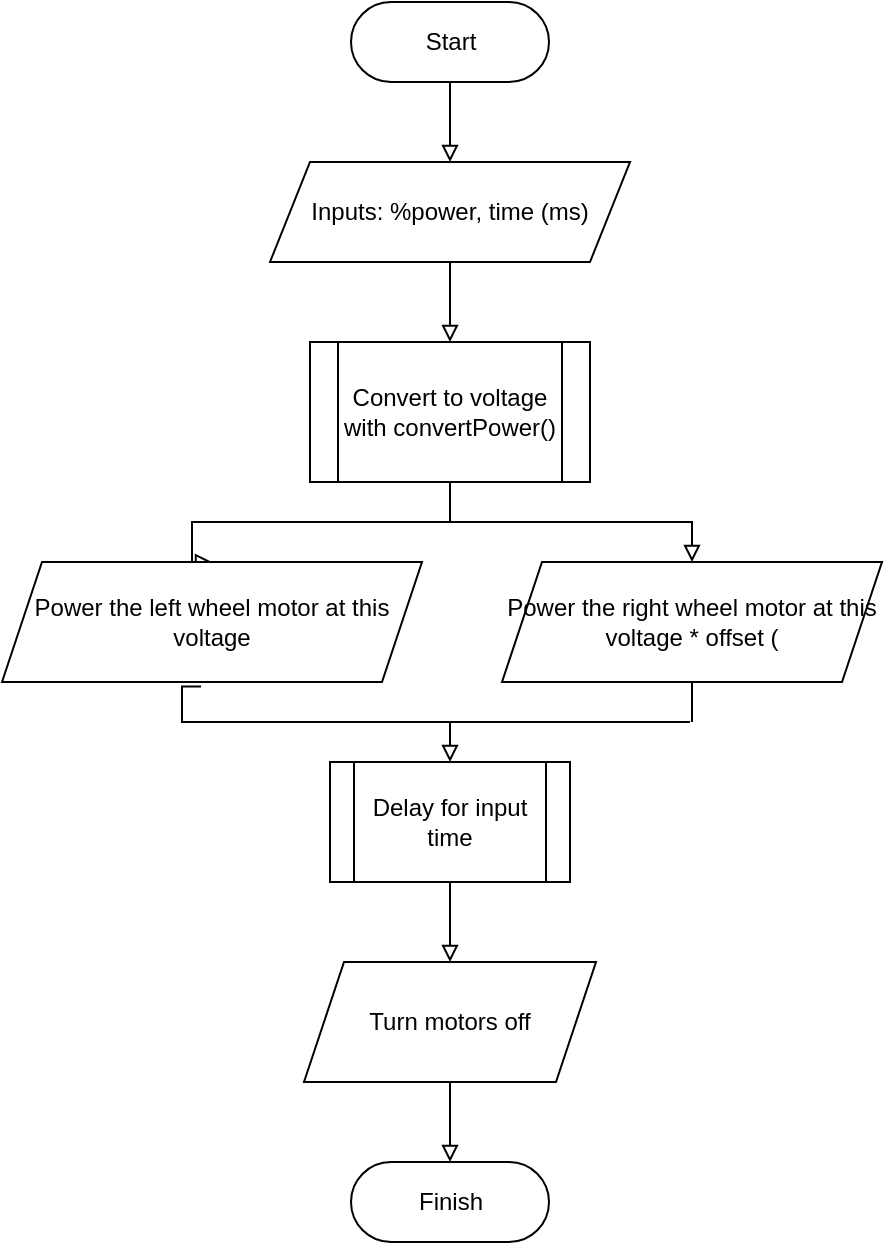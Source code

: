 <mxfile version="24.0.7" type="google">
  <diagram id="C5RBs43oDa-KdzZeNtuy" name="Page-1">
    <mxGraphModel grid="1" page="1" gridSize="10" guides="1" tooltips="1" connect="1" arrows="1" fold="1" pageScale="1" pageWidth="827" pageHeight="1169" math="0" shadow="0">
      <root>
        <mxCell id="WIyWlLk6GJQsqaUBKTNV-0" />
        <mxCell id="WIyWlLk6GJQsqaUBKTNV-1" parent="WIyWlLk6GJQsqaUBKTNV-0" />
        <mxCell id="VDj7Bf72O_zvzCqL81ow-0" value="&lt;font style=&quot;font-size: 12px;&quot;&gt;Inputs: %power, time (ms)&lt;/font&gt;" style="shape=parallelogram;perimeter=parallelogramPerimeter;whiteSpace=wrap;html=1;fixedSize=1;" vertex="1" parent="WIyWlLk6GJQsqaUBKTNV-1">
          <mxGeometry x="324" y="280" width="180" height="50" as="geometry" />
        </mxCell>
        <mxCell id="VDj7Bf72O_zvzCqL81ow-1" value="" style="endArrow=block;html=1;rounded=0;endFill=0;exitX=0.5;exitY=1;exitDx=0;exitDy=0;entryX=0.5;entryY=0;entryDx=0;entryDy=0;" edge="1" parent="WIyWlLk6GJQsqaUBKTNV-1" source="VDj7Bf72O_zvzCqL81ow-0" target="VDj7Bf72O_zvzCqL81ow-3">
          <mxGeometry width="50" height="50" relative="1" as="geometry">
            <mxPoint x="314" y="530" as="sourcePoint" />
            <mxPoint x="414" y="360" as="targetPoint" />
          </mxGeometry>
        </mxCell>
        <mxCell id="VDj7Bf72O_zvzCqL81ow-2" style="edgeStyle=orthogonalEdgeStyle;rounded=0;orthogonalLoop=1;jettySize=auto;html=1;exitX=0.5;exitY=0;exitDx=0;exitDy=0;entryX=0.5;entryY=0;entryDx=0;entryDy=0;endArrow=block;endFill=0;startArrow=block;startFill=0;" edge="1" parent="WIyWlLk6GJQsqaUBKTNV-1" source="VDj7Bf72O_zvzCqL81ow-13" target="VDj7Bf72O_zvzCqL81ow-5">
          <mxGeometry relative="1" as="geometry">
            <mxPoint x="414" y="480" as="targetPoint" />
            <Array as="points">
              <mxPoint x="535" y="460" />
              <mxPoint x="285" y="460" />
            </Array>
          </mxGeometry>
        </mxCell>
        <mxCell id="VDj7Bf72O_zvzCqL81ow-14" style="edgeStyle=orthogonalEdgeStyle;rounded=0;orthogonalLoop=1;jettySize=auto;html=1;exitX=0.5;exitY=1;exitDx=0;exitDy=0;endArrow=none;endFill=0;" edge="1" parent="WIyWlLk6GJQsqaUBKTNV-1" source="VDj7Bf72O_zvzCqL81ow-3">
          <mxGeometry relative="1" as="geometry">
            <mxPoint x="414" y="460" as="targetPoint" />
          </mxGeometry>
        </mxCell>
        <mxCell id="VDj7Bf72O_zvzCqL81ow-3" value="&lt;font style=&quot;font-size: 12px;&quot;&gt;Convert to voltage with convertPower()&lt;/font&gt;" style="shape=process;whiteSpace=wrap;html=1;backgroundOutline=1;" vertex="1" parent="WIyWlLk6GJQsqaUBKTNV-1">
          <mxGeometry x="344" y="370" width="140" height="70" as="geometry" />
        </mxCell>
        <mxCell id="VDj7Bf72O_zvzCqL81ow-4" style="edgeStyle=orthogonalEdgeStyle;rounded=0;orthogonalLoop=1;jettySize=auto;html=1;entryX=0.5;entryY=0;entryDx=0;entryDy=0;endArrow=block;endFill=0;exitX=0.474;exitY=1.038;exitDx=0;exitDy=0;exitPerimeter=0;" edge="1" parent="WIyWlLk6GJQsqaUBKTNV-1" source="VDj7Bf72O_zvzCqL81ow-5">
          <mxGeometry relative="1" as="geometry">
            <mxPoint x="280" y="550" as="sourcePoint" />
            <mxPoint x="414" y="580" as="targetPoint" />
            <Array as="points">
              <mxPoint x="280" y="560" />
              <mxPoint x="414" y="560" />
            </Array>
          </mxGeometry>
        </mxCell>
        <mxCell id="VDj7Bf72O_zvzCqL81ow-5" value="Power the left wheel motor at this voltage" style="shape=parallelogram;perimeter=parallelogramPerimeter;whiteSpace=wrap;html=1;fixedSize=1;" vertex="1" parent="WIyWlLk6GJQsqaUBKTNV-1">
          <mxGeometry x="190" y="480" width="210" height="60" as="geometry" />
        </mxCell>
        <mxCell id="VDj7Bf72O_zvzCqL81ow-6" style="edgeStyle=orthogonalEdgeStyle;rounded=0;orthogonalLoop=1;jettySize=auto;html=1;exitX=0.5;exitY=1;exitDx=0;exitDy=0;endArrow=block;endFill=0;" edge="1" parent="WIyWlLk6GJQsqaUBKTNV-1" source="VDj7Bf72O_zvzCqL81ow-7" target="VDj7Bf72O_zvzCqL81ow-9">
          <mxGeometry relative="1" as="geometry" />
        </mxCell>
        <mxCell id="VDj7Bf72O_zvzCqL81ow-7" value="Delay for input time" style="shape=process;whiteSpace=wrap;html=1;backgroundOutline=1;" vertex="1" parent="WIyWlLk6GJQsqaUBKTNV-1">
          <mxGeometry x="354" y="580" width="120" height="60" as="geometry" />
        </mxCell>
        <mxCell id="VDj7Bf72O_zvzCqL81ow-8" style="edgeStyle=orthogonalEdgeStyle;rounded=0;orthogonalLoop=1;jettySize=auto;html=1;exitX=0.5;exitY=1;exitDx=0;exitDy=0;entryX=0.5;entryY=0;entryDx=0;entryDy=0;endArrow=block;endFill=0;" edge="1" parent="WIyWlLk6GJQsqaUBKTNV-1" source="VDj7Bf72O_zvzCqL81ow-9" target="VDj7Bf72O_zvzCqL81ow-12">
          <mxGeometry relative="1" as="geometry" />
        </mxCell>
        <mxCell id="VDj7Bf72O_zvzCqL81ow-9" value="Turn motors off" style="shape=parallelogram;perimeter=parallelogramPerimeter;whiteSpace=wrap;html=1;fixedSize=1;" vertex="1" parent="WIyWlLk6GJQsqaUBKTNV-1">
          <mxGeometry x="341" y="680" width="146" height="60" as="geometry" />
        </mxCell>
        <mxCell id="VDj7Bf72O_zvzCqL81ow-10" style="edgeStyle=orthogonalEdgeStyle;rounded=0;orthogonalLoop=1;jettySize=auto;html=1;entryX=0.5;entryY=0;entryDx=0;entryDy=0;endArrow=block;endFill=0;" edge="1" parent="WIyWlLk6GJQsqaUBKTNV-1" source="VDj7Bf72O_zvzCqL81ow-11" target="VDj7Bf72O_zvzCqL81ow-0">
          <mxGeometry relative="1" as="geometry" />
        </mxCell>
        <mxCell id="VDj7Bf72O_zvzCqL81ow-11" value="Start" style="rounded=1;whiteSpace=wrap;html=1;arcSize=50;" vertex="1" parent="WIyWlLk6GJQsqaUBKTNV-1">
          <mxGeometry x="364.5" y="200" width="99" height="40" as="geometry" />
        </mxCell>
        <mxCell id="VDj7Bf72O_zvzCqL81ow-12" value="Finish" style="rounded=1;whiteSpace=wrap;html=1;arcSize=50;" vertex="1" parent="WIyWlLk6GJQsqaUBKTNV-1">
          <mxGeometry x="364.5" y="780" width="99" height="40" as="geometry" />
        </mxCell>
        <mxCell id="VDj7Bf72O_zvzCqL81ow-13" value="Power the right wheel motor at this voltage * offset (" style="shape=parallelogram;perimeter=parallelogramPerimeter;whiteSpace=wrap;html=1;fixedSize=1;" vertex="1" parent="WIyWlLk6GJQsqaUBKTNV-1">
          <mxGeometry x="440" y="480" width="190" height="60" as="geometry" />
        </mxCell>
        <mxCell id="VDj7Bf72O_zvzCqL81ow-15" value="" style="endArrow=none;html=1;rounded=0;entryX=0.5;entryY=1;entryDx=0;entryDy=0;" edge="1" parent="WIyWlLk6GJQsqaUBKTNV-1" target="VDj7Bf72O_zvzCqL81ow-13">
          <mxGeometry width="50" height="50" relative="1" as="geometry">
            <mxPoint x="535" y="560" as="sourcePoint" />
            <mxPoint x="450" y="490" as="targetPoint" />
          </mxGeometry>
        </mxCell>
        <mxCell id="VDj7Bf72O_zvzCqL81ow-16" value="" style="endArrow=none;html=1;rounded=0;" edge="1" parent="WIyWlLk6GJQsqaUBKTNV-1">
          <mxGeometry width="50" height="50" relative="1" as="geometry">
            <mxPoint x="414" y="560" as="sourcePoint" />
            <mxPoint x="534" y="560" as="targetPoint" />
          </mxGeometry>
        </mxCell>
      </root>
    </mxGraphModel>
  </diagram>
</mxfile>
